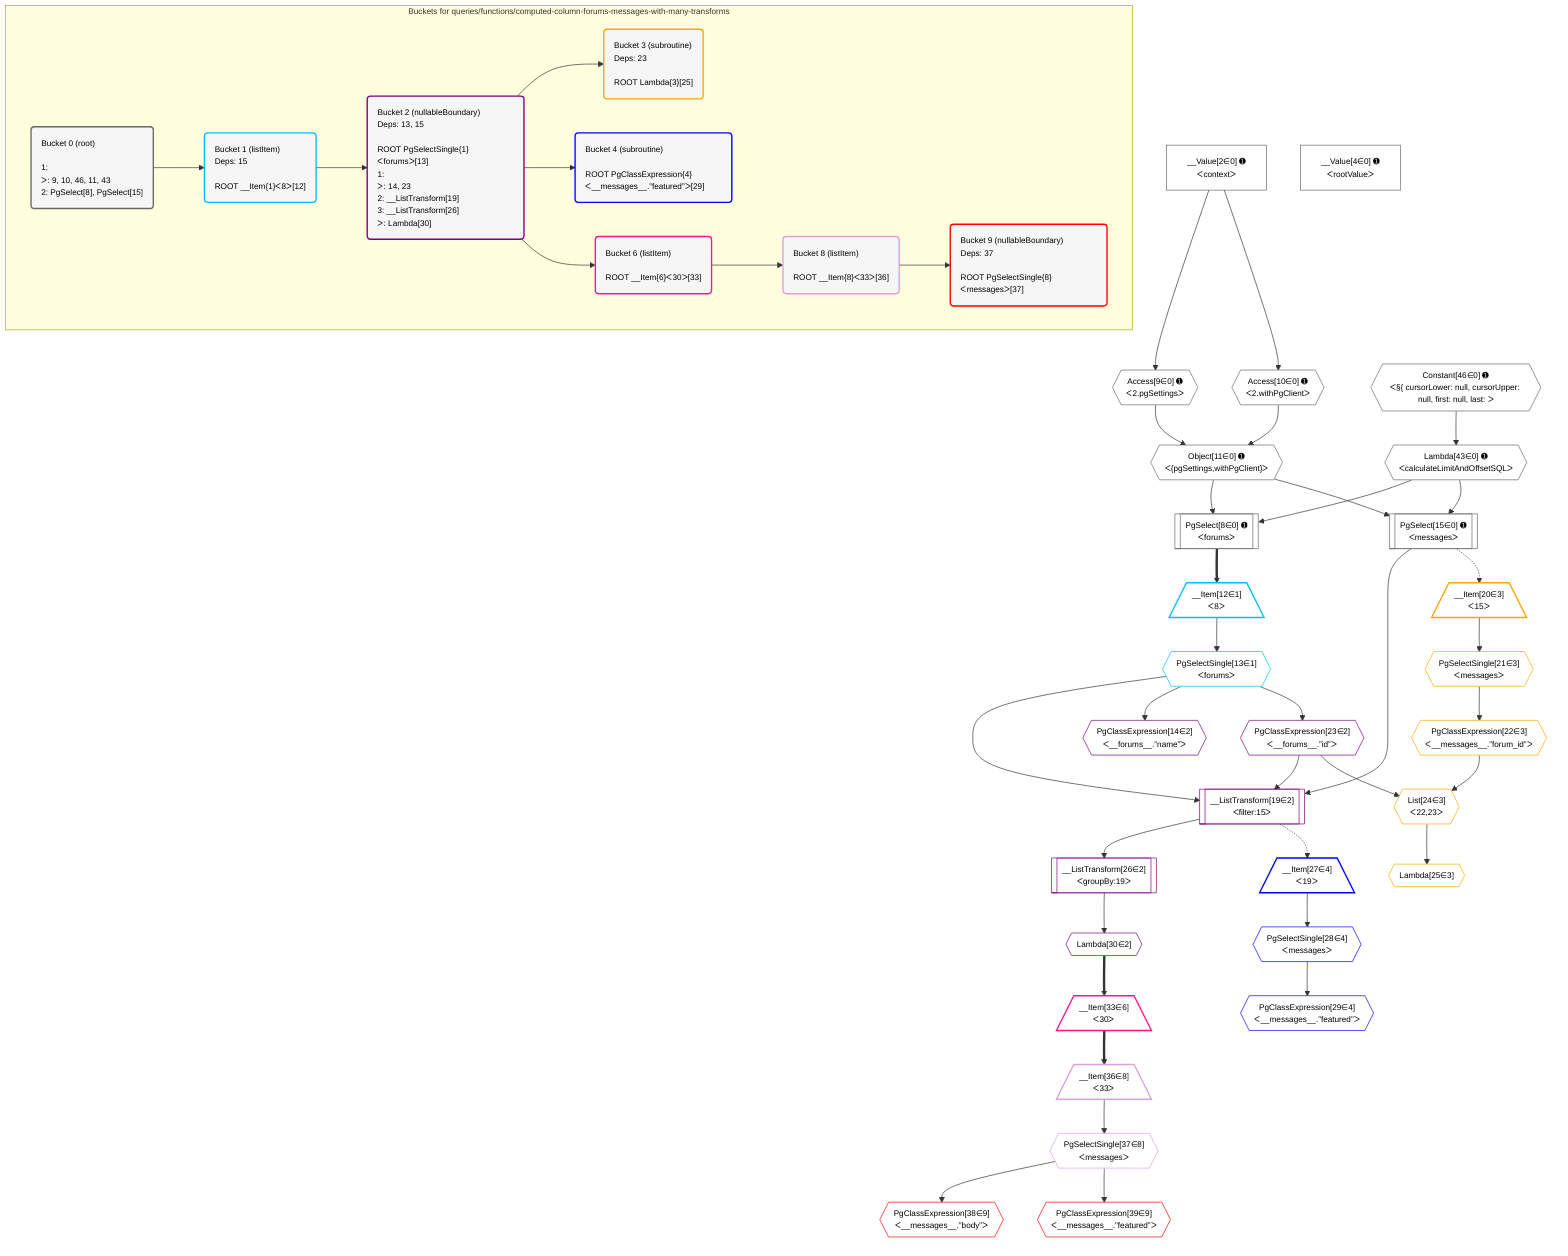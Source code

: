 %%{init: {'themeVariables': { 'fontSize': '12px'}}}%%
graph TD
    classDef path fill:#eee,stroke:#000,color:#000
    classDef plan fill:#fff,stroke-width:1px,color:#000
    classDef itemplan fill:#fff,stroke-width:2px,color:#000
    classDef unbatchedplan fill:#dff,stroke-width:1px,color:#000
    classDef sideeffectplan fill:#fcc,stroke-width:2px,color:#000
    classDef bucket fill:#f6f6f6,color:#000,stroke-width:2px,text-align:left


    %% plan dependencies
    PgSelect8[["PgSelect[8∈0] ➊<br />ᐸforumsᐳ"]]:::plan
    Object11{{"Object[11∈0] ➊<br />ᐸ{pgSettings,withPgClient}ᐳ"}}:::plan
    Lambda43{{"Lambda[43∈0] ➊<br />ᐸcalculateLimitAndOffsetSQLᐳ"}}:::plan
    Object11 & Lambda43 --> PgSelect8
    Access9{{"Access[9∈0] ➊<br />ᐸ2.pgSettingsᐳ"}}:::plan
    Access10{{"Access[10∈0] ➊<br />ᐸ2.withPgClientᐳ"}}:::plan
    Access9 & Access10 --> Object11
    PgSelect15[["PgSelect[15∈0] ➊<br />ᐸmessagesᐳ"]]:::plan
    Object11 & Lambda43 --> PgSelect15
    __Value2["__Value[2∈0] ➊<br />ᐸcontextᐳ"]:::plan
    __Value2 --> Access9
    __Value2 --> Access10
    Constant46{{"Constant[46∈0] ➊<br />ᐸ§{ cursorLower: null, cursorUpper: null, first: null, last: ᐳ"}}:::plan
    Constant46 --> Lambda43
    __Value4["__Value[4∈0] ➊<br />ᐸrootValueᐳ"]:::plan
    __Item12[/"__Item[12∈1]<br />ᐸ8ᐳ"\]:::itemplan
    PgSelect8 ==> __Item12
    PgSelectSingle13{{"PgSelectSingle[13∈1]<br />ᐸforumsᐳ"}}:::plan
    __Item12 --> PgSelectSingle13
    __ListTransform19[["__ListTransform[19∈2]<br />ᐸfilter:15ᐳ"]]:::plan
    PgClassExpression23{{"PgClassExpression[23∈2]<br />ᐸ__forums__.”id”ᐳ"}}:::plan
    PgSelect15 & PgSelectSingle13 & PgClassExpression23 --> __ListTransform19
    PgClassExpression14{{"PgClassExpression[14∈2]<br />ᐸ__forums__.”name”ᐳ"}}:::plan
    PgSelectSingle13 --> PgClassExpression14
    PgSelectSingle13 --> PgClassExpression23
    __ListTransform26[["__ListTransform[26∈2]<br />ᐸgroupBy:19ᐳ"]]:::plan
    __ListTransform19 --> __ListTransform26
    Lambda30{{"Lambda[30∈2]"}}:::plan
    __ListTransform26 --> Lambda30
    List24{{"List[24∈3]<br />ᐸ22,23ᐳ"}}:::plan
    PgClassExpression22{{"PgClassExpression[22∈3]<br />ᐸ__messages__.”forum_id”ᐳ"}}:::plan
    PgClassExpression22 & PgClassExpression23 --> List24
    __Item20[/"__Item[20∈3]<br />ᐸ15ᐳ"\]:::itemplan
    PgSelect15 -.-> __Item20
    PgSelectSingle21{{"PgSelectSingle[21∈3]<br />ᐸmessagesᐳ"}}:::plan
    __Item20 --> PgSelectSingle21
    PgSelectSingle21 --> PgClassExpression22
    Lambda25{{"Lambda[25∈3]"}}:::plan
    List24 --> Lambda25
    __Item27[/"__Item[27∈4]<br />ᐸ19ᐳ"\]:::itemplan
    __ListTransform19 -.-> __Item27
    PgSelectSingle28{{"PgSelectSingle[28∈4]<br />ᐸmessagesᐳ"}}:::plan
    __Item27 --> PgSelectSingle28
    PgClassExpression29{{"PgClassExpression[29∈4]<br />ᐸ__messages__.”featured”ᐳ"}}:::plan
    PgSelectSingle28 --> PgClassExpression29
    __Item33[/"__Item[33∈6]<br />ᐸ30ᐳ"\]:::itemplan
    Lambda30 ==> __Item33
    __Item36[/"__Item[36∈8]<br />ᐸ33ᐳ"\]:::itemplan
    __Item33 ==> __Item36
    PgSelectSingle37{{"PgSelectSingle[37∈8]<br />ᐸmessagesᐳ"}}:::plan
    __Item36 --> PgSelectSingle37
    PgClassExpression38{{"PgClassExpression[38∈9]<br />ᐸ__messages__.”body”ᐳ"}}:::plan
    PgSelectSingle37 --> PgClassExpression38
    PgClassExpression39{{"PgClassExpression[39∈9]<br />ᐸ__messages__.”featured”ᐳ"}}:::plan
    PgSelectSingle37 --> PgClassExpression39

    %% define steps

    subgraph "Buckets for queries/functions/computed-column-forums-messages-with-many-transforms"
    Bucket0("Bucket 0 (root)<br /><br />1: <br />ᐳ: 9, 10, 46, 11, 43<br />2: PgSelect[8], PgSelect[15]"):::bucket
    classDef bucket0 stroke:#696969
    class Bucket0,__Value2,__Value4,PgSelect8,Access9,Access10,Object11,PgSelect15,Lambda43,Constant46 bucket0
    Bucket1("Bucket 1 (listItem)<br />Deps: 15<br /><br />ROOT __Item{1}ᐸ8ᐳ[12]"):::bucket
    classDef bucket1 stroke:#00bfff
    class Bucket1,__Item12,PgSelectSingle13 bucket1
    Bucket2("Bucket 2 (nullableBoundary)<br />Deps: 13, 15<br /><br />ROOT PgSelectSingle{1}ᐸforumsᐳ[13]<br />1: <br />ᐳ: 14, 23<br />2: __ListTransform[19]<br />3: __ListTransform[26]<br />ᐳ: Lambda[30]"):::bucket
    classDef bucket2 stroke:#7f007f
    class Bucket2,PgClassExpression14,__ListTransform19,PgClassExpression23,__ListTransform26,Lambda30 bucket2
    Bucket3("Bucket 3 (subroutine)<br />Deps: 23<br /><br />ROOT Lambda{3}[25]"):::bucket
    classDef bucket3 stroke:#ffa500
    class Bucket3,__Item20,PgSelectSingle21,PgClassExpression22,List24,Lambda25 bucket3
    Bucket4("Bucket 4 (subroutine)<br /><br />ROOT PgClassExpression{4}ᐸ__messages__.”featured”ᐳ[29]"):::bucket
    classDef bucket4 stroke:#0000ff
    class Bucket4,__Item27,PgSelectSingle28,PgClassExpression29 bucket4
    Bucket6("Bucket 6 (listItem)<br /><br />ROOT __Item{6}ᐸ30ᐳ[33]"):::bucket
    classDef bucket6 stroke:#ff1493
    class Bucket6,__Item33 bucket6
    Bucket8("Bucket 8 (listItem)<br /><br />ROOT __Item{8}ᐸ33ᐳ[36]"):::bucket
    classDef bucket8 stroke:#dda0dd
    class Bucket8,__Item36,PgSelectSingle37 bucket8
    Bucket9("Bucket 9 (nullableBoundary)<br />Deps: 37<br /><br />ROOT PgSelectSingle{8}ᐸmessagesᐳ[37]"):::bucket
    classDef bucket9 stroke:#ff0000
    class Bucket9,PgClassExpression38,PgClassExpression39 bucket9
    Bucket0 --> Bucket1
    Bucket1 --> Bucket2
    Bucket2 --> Bucket3 & Bucket4 & Bucket6
    Bucket6 --> Bucket8
    Bucket8 --> Bucket9
    end